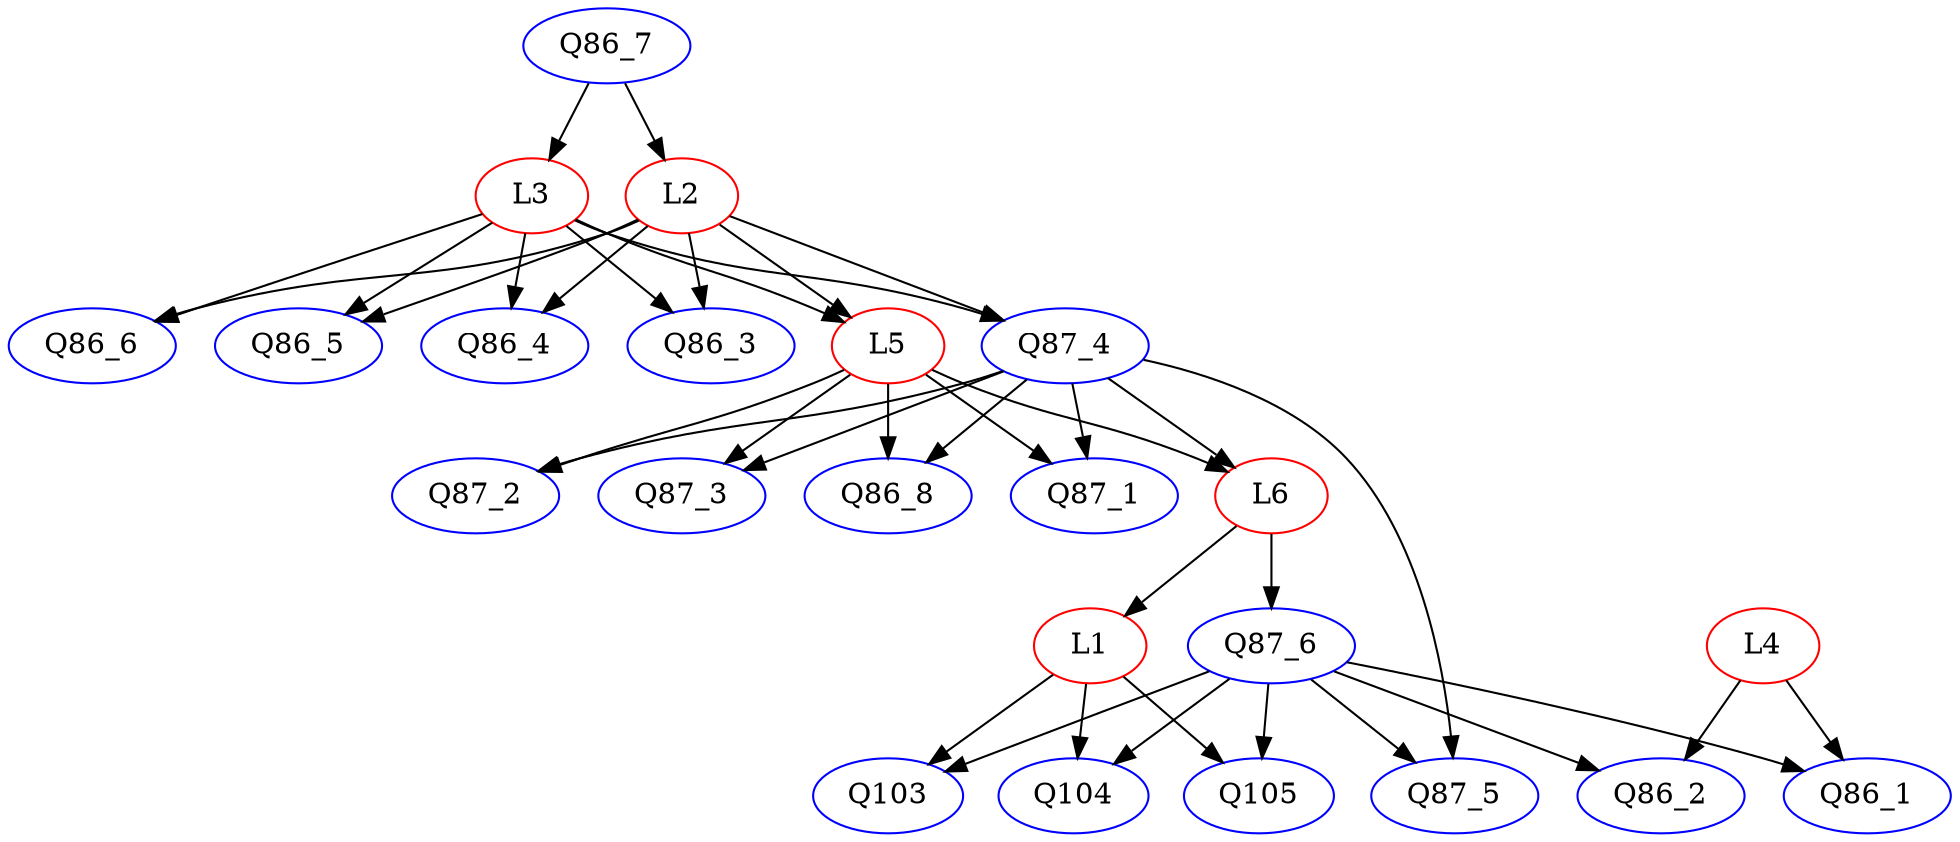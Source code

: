 digraph {
Q86_7 [color = blue]; Q87_3 [color = blue]; Q86_8 [color = blue]; L3 [color = red]; Q86_6 [color = blue]; Q87_1 [color = blue]; L1 [color = red]; L6 [color = red]; Q103 [color = blue]; Q86_2 [color = blue]; Q87_5 [color = blue]; Q86_1 [color = blue]; Q87_6 [color = blue]; Q86_5 [color = blue]; Q87_2 [color = blue]; Q104 [color = blue]; Q86_4 [color = blue]; Q86_3 [color = blue]; L5 [color = red]; L2 [color = red]; Q105 [color = blue]; Q87_4 [color = blue]; L4 [color = red]; 
subgraph Undirected {
edge [dir=none, color=black]
}

subgraph Directed {
edge [color=black]
L1 -> Q104
Q87_4 -> Q87_2
L6 -> Q87_6
L2 -> Q87_4
L3 -> Q87_4
Q87_4 -> Q86_8
Q87_6 -> Q103
Q87_4 -> Q87_3
L5 -> L6
L2 -> Q86_4
Q87_6 -> Q105
L3 -> Q86_4
Q87_4 -> Q87_1
Q87_6 -> Q87_5
L5 -> Q87_2
L2 -> L5
L1 -> Q103
L2 -> Q86_3
L3 -> Q86_3
Q87_6 -> Q86_1
L2 -> Q86_6
L3 -> L5
L3 -> Q86_6
L4 -> Q86_1
L5 -> Q86_8
L5 -> Q87_3
L2 -> Q86_5
Q87_6 -> Q104
Q87_4 -> L6
Q87_6 -> Q86_2
L3 -> Q86_5
Q87_4 -> Q87_5
L4 -> Q86_2
L1 -> Q105
L6 -> L1
Q86_7 -> L3
L5 -> Q87_1
Q86_7 -> L2
}

}
